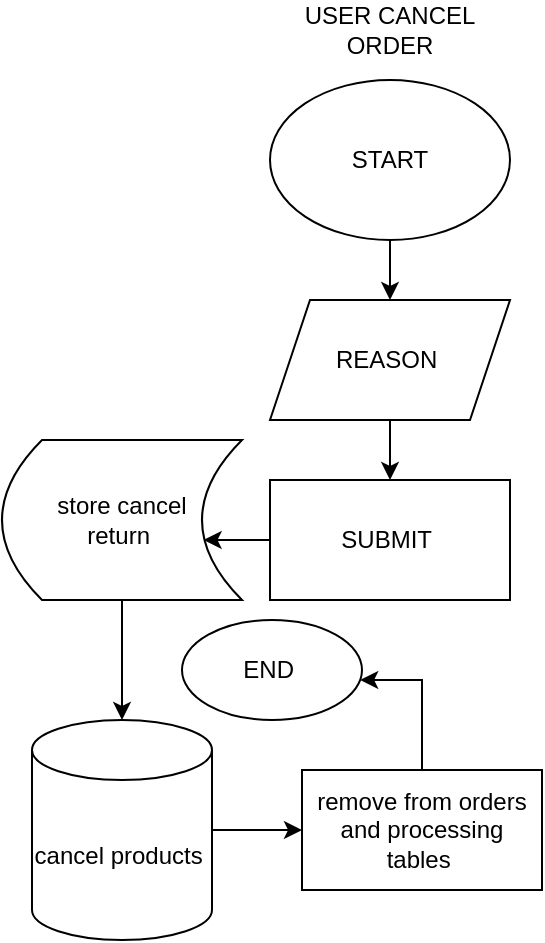 <mxfile version="20.3.0" type="device"><diagram id="2JRUkFgVP51Ue08g0-o5" name="Page-1"><mxGraphModel dx="1216" dy="593" grid="1" gridSize="10" guides="1" tooltips="1" connect="1" arrows="1" fold="1" page="1" pageScale="1" pageWidth="348" pageHeight="802" math="0" shadow="0"><root><mxCell id="0"/><mxCell id="1" parent="0"/><mxCell id="83oYNn3wuHfj-j2Lu7uF-2" value="USER CANCEL ORDER" style="text;html=1;strokeColor=none;fillColor=none;align=center;verticalAlign=middle;whiteSpace=wrap;rounded=0;" vertex="1" parent="1"><mxGeometry x="114" y="30" width="120" height="30" as="geometry"/></mxCell><mxCell id="83oYNn3wuHfj-j2Lu7uF-5" value="" style="edgeStyle=orthogonalEdgeStyle;rounded=0;orthogonalLoop=1;jettySize=auto;html=1;" edge="1" parent="1" source="83oYNn3wuHfj-j2Lu7uF-3" target="83oYNn3wuHfj-j2Lu7uF-4"><mxGeometry relative="1" as="geometry"/></mxCell><mxCell id="83oYNn3wuHfj-j2Lu7uF-3" value="START" style="ellipse;whiteSpace=wrap;html=1;" vertex="1" parent="1"><mxGeometry x="114" y="70" width="120" height="80" as="geometry"/></mxCell><mxCell id="83oYNn3wuHfj-j2Lu7uF-7" value="" style="edgeStyle=orthogonalEdgeStyle;rounded=0;orthogonalLoop=1;jettySize=auto;html=1;" edge="1" parent="1" source="83oYNn3wuHfj-j2Lu7uF-4" target="83oYNn3wuHfj-j2Lu7uF-6"><mxGeometry relative="1" as="geometry"/></mxCell><mxCell id="83oYNn3wuHfj-j2Lu7uF-4" value="REASON&amp;nbsp;" style="shape=parallelogram;perimeter=parallelogramPerimeter;whiteSpace=wrap;html=1;fixedSize=1;" vertex="1" parent="1"><mxGeometry x="114" y="180" width="120" height="60" as="geometry"/></mxCell><mxCell id="83oYNn3wuHfj-j2Lu7uF-12" style="edgeStyle=orthogonalEdgeStyle;rounded=0;orthogonalLoop=1;jettySize=auto;html=1;entryX=0.84;entryY=0.625;entryDx=0;entryDy=0;entryPerimeter=0;" edge="1" parent="1" source="83oYNn3wuHfj-j2Lu7uF-6" target="83oYNn3wuHfj-j2Lu7uF-10"><mxGeometry relative="1" as="geometry"/></mxCell><mxCell id="83oYNn3wuHfj-j2Lu7uF-6" value="SUBMIT&amp;nbsp;" style="whiteSpace=wrap;html=1;" vertex="1" parent="1"><mxGeometry x="114" y="270" width="120" height="60" as="geometry"/></mxCell><mxCell id="83oYNn3wuHfj-j2Lu7uF-16" value="" style="edgeStyle=orthogonalEdgeStyle;rounded=0;orthogonalLoop=1;jettySize=auto;html=1;" edge="1" parent="1" source="83oYNn3wuHfj-j2Lu7uF-8" target="83oYNn3wuHfj-j2Lu7uF-15"><mxGeometry relative="1" as="geometry"/></mxCell><mxCell id="83oYNn3wuHfj-j2Lu7uF-8" value="cancel products&amp;nbsp;" style="shape=cylinder3;whiteSpace=wrap;html=1;boundedLbl=1;backgroundOutline=1;size=15;" vertex="1" parent="1"><mxGeometry x="-5" y="390" width="90" height="110" as="geometry"/></mxCell><mxCell id="83oYNn3wuHfj-j2Lu7uF-13" style="edgeStyle=orthogonalEdgeStyle;rounded=0;orthogonalLoop=1;jettySize=auto;html=1;" edge="1" parent="1" source="83oYNn3wuHfj-j2Lu7uF-10" target="83oYNn3wuHfj-j2Lu7uF-8"><mxGeometry relative="1" as="geometry"/></mxCell><mxCell id="83oYNn3wuHfj-j2Lu7uF-10" value="store cancel &lt;br&gt;return&amp;nbsp;" style="shape=dataStorage;whiteSpace=wrap;html=1;fixedSize=1;" vertex="1" parent="1"><mxGeometry x="-20" y="250" width="120" height="80" as="geometry"/></mxCell><mxCell id="83oYNn3wuHfj-j2Lu7uF-19" value="" style="edgeStyle=orthogonalEdgeStyle;rounded=0;orthogonalLoop=1;jettySize=auto;html=1;" edge="1" parent="1" source="83oYNn3wuHfj-j2Lu7uF-15" target="83oYNn3wuHfj-j2Lu7uF-18"><mxGeometry relative="1" as="geometry"><Array as="points"><mxPoint x="190" y="370"/></Array></mxGeometry></mxCell><mxCell id="83oYNn3wuHfj-j2Lu7uF-15" value="remove from orders and processing tables&amp;nbsp;" style="rounded=0;whiteSpace=wrap;html=1;" vertex="1" parent="1"><mxGeometry x="130" y="415" width="120" height="60" as="geometry"/></mxCell><mxCell id="83oYNn3wuHfj-j2Lu7uF-18" value="END&amp;nbsp;" style="ellipse;whiteSpace=wrap;html=1;" vertex="1" parent="1"><mxGeometry x="70" y="340" width="90" height="50" as="geometry"/></mxCell></root></mxGraphModel></diagram></mxfile>